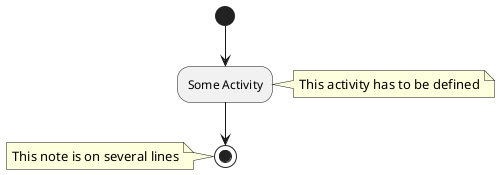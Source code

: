 @startuml

(*) --> "Some Activity"
note right: This activity has to be defined
"Some Activity" --> (*)
note left
This note is on several lines
end note

@enduml


